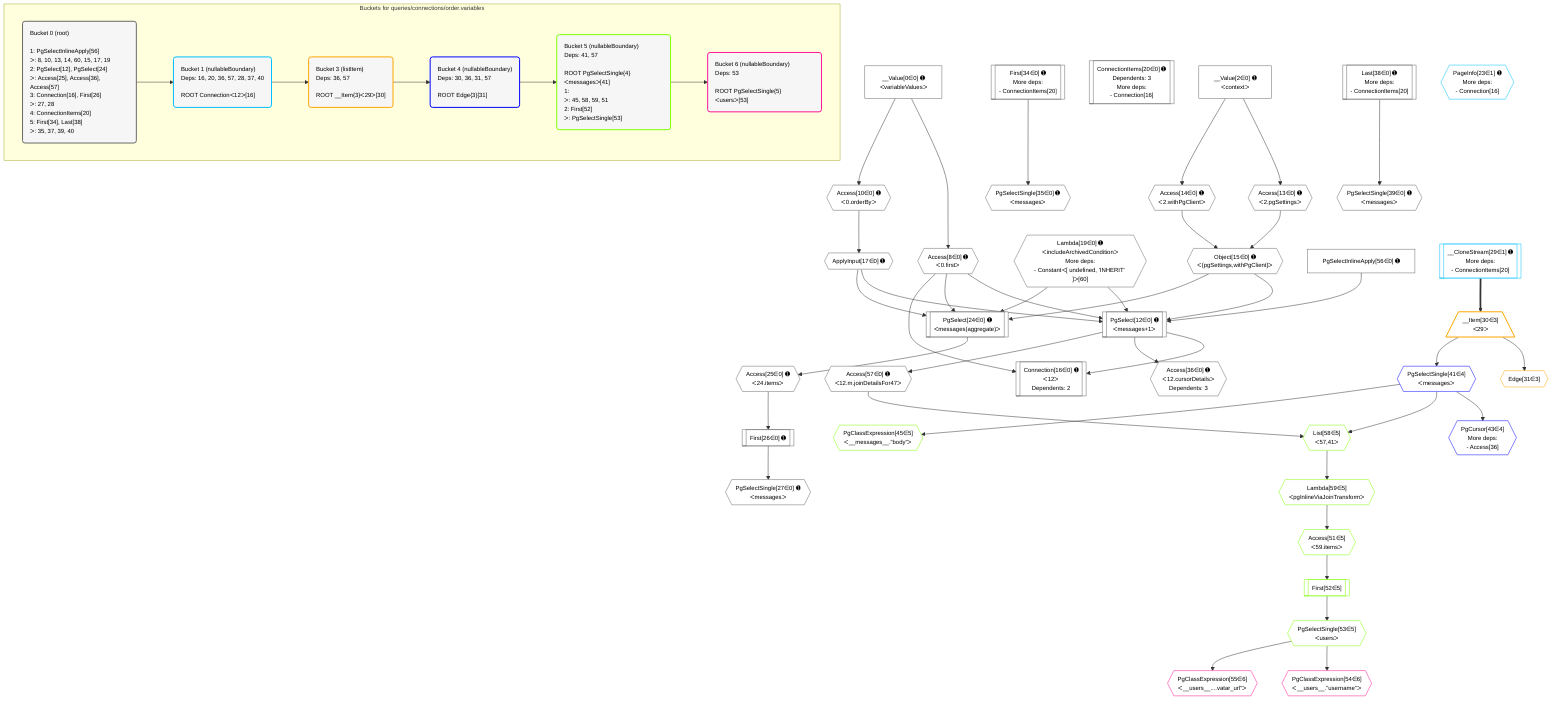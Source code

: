 %%{init: {'themeVariables': { 'fontSize': '12px'}}}%%
graph TD
    classDef path fill:#eee,stroke:#000,color:#000
    classDef plan fill:#fff,stroke-width:1px,color:#000
    classDef itemplan fill:#fff,stroke-width:2px,color:#000
    classDef unbatchedplan fill:#dff,stroke-width:1px,color:#000
    classDef sideeffectplan fill:#fcc,stroke-width:2px,color:#000
    classDef bucket fill:#f6f6f6,color:#000,stroke-width:2px,text-align:left

    subgraph "Buckets for queries/connections/order.variables"
    Bucket0("Bucket 0 (root)<br /><br />1: PgSelectInlineApply[56]<br />ᐳ: 8, 10, 13, 14, 60, 15, 17, 19<br />2: PgSelect[12], PgSelect[24]<br />ᐳ: Access[25], Access[36], Access[57]<br />3: Connection[16], First[26]<br />ᐳ: 27, 28<br />4: ConnectionItems[20]<br />5: First[34], Last[38]<br />ᐳ: 35, 37, 39, 40"):::bucket
    Bucket1("Bucket 1 (nullableBoundary)<br />Deps: 16, 20, 36, 57, 28, 37, 40<br /><br />ROOT Connectionᐸ12ᐳ[16]"):::bucket
    Bucket3("Bucket 3 (listItem)<br />Deps: 36, 57<br /><br />ROOT __Item{3}ᐸ29ᐳ[30]"):::bucket
    Bucket4("Bucket 4 (nullableBoundary)<br />Deps: 30, 36, 31, 57<br /><br />ROOT Edge{3}[31]"):::bucket
    Bucket5("Bucket 5 (nullableBoundary)<br />Deps: 41, 57<br /><br />ROOT PgSelectSingle{4}ᐸmessagesᐳ[41]<br />1: <br />ᐳ: 45, 58, 59, 51<br />2: First[52]<br />ᐳ: PgSelectSingle[53]"):::bucket
    Bucket6("Bucket 6 (nullableBoundary)<br />Deps: 53<br /><br />ROOT PgSelectSingle{5}ᐸusersᐳ[53]"):::bucket
    end
    Bucket0 --> Bucket1
    Bucket1 --> Bucket3
    Bucket3 --> Bucket4
    Bucket4 --> Bucket5
    Bucket5 --> Bucket6

    %% plan dependencies
    PgSelect12[["PgSelect[12∈0] ➊<br />ᐸmessages+1ᐳ"]]:::plan
    Object15{{"Object[15∈0] ➊<br />ᐸ{pgSettings,withPgClient}ᐳ"}}:::plan
    ApplyInput17{{"ApplyInput[17∈0] ➊"}}:::plan
    Lambda19{{"Lambda[19∈0] ➊<br />ᐸincludeArchivedConditionᐳ<br />More deps:<br />- Constantᐸ[ undefined, 'INHERIT' ]ᐳ[60]"}}:::plan
    Access8{{"Access[8∈0] ➊<br />ᐸ0.firstᐳ"}}:::plan
    PgSelectInlineApply56["PgSelectInlineApply[56∈0] ➊"]:::plan
    Object15 & ApplyInput17 & Lambda19 & Access8 & PgSelectInlineApply56 --> PgSelect12
    PgSelect24[["PgSelect[24∈0] ➊<br />ᐸmessages(aggregate)ᐳ"]]:::plan
    Object15 & ApplyInput17 & Lambda19 & Access8 --> PgSelect24
    Access13{{"Access[13∈0] ➊<br />ᐸ2.pgSettingsᐳ"}}:::plan
    Access14{{"Access[14∈0] ➊<br />ᐸ2.withPgClientᐳ"}}:::plan
    Access13 & Access14 --> Object15
    Connection16[["Connection[16∈0] ➊<br />ᐸ12ᐳ<br />Dependents: 2"]]:::plan
    PgSelect12 & Access8 --> Connection16
    __Value0["__Value[0∈0] ➊<br />ᐸvariableValuesᐳ"]:::plan
    __Value0 --> Access8
    Access10{{"Access[10∈0] ➊<br />ᐸ0.orderByᐳ"}}:::plan
    __Value0 --> Access10
    __Value2["__Value[2∈0] ➊<br />ᐸcontextᐳ"]:::plan
    __Value2 --> Access13
    __Value2 --> Access14
    Access10 --> ApplyInput17
    ConnectionItems20[["ConnectionItems[20∈0] ➊<br />Dependents: 3<br />More deps:<br />- Connection[16]"]]:::plan
    Access25{{"Access[25∈0] ➊<br />ᐸ24.itemsᐳ"}}:::plan
    PgSelect24 --> Access25
    First26[["First[26∈0] ➊"]]:::plan
    Access25 --> First26
    PgSelectSingle27{{"PgSelectSingle[27∈0] ➊<br />ᐸmessagesᐳ"}}:::plan
    First26 --> PgSelectSingle27
    First34[["First[34∈0] ➊<br />More deps:<br />- ConnectionItems[20]"]]:::plan
    PgSelectSingle35{{"PgSelectSingle[35∈0] ➊<br />ᐸmessagesᐳ"}}:::plan
    First34 --> PgSelectSingle35
    Access36{{"Access[36∈0] ➊<br />ᐸ12.cursorDetailsᐳ<br />Dependents: 3"}}:::plan
    PgSelect12 --> Access36
    Last38[["Last[38∈0] ➊<br />More deps:<br />- ConnectionItems[20]"]]:::plan
    PgSelectSingle39{{"PgSelectSingle[39∈0] ➊<br />ᐸmessagesᐳ"}}:::plan
    Last38 --> PgSelectSingle39
    Access57{{"Access[57∈0] ➊<br />ᐸ12.m.joinDetailsFor47ᐳ"}}:::plan
    PgSelect12 --> Access57
    PageInfo23{{"PageInfo[23∈1] ➊<br />More deps:<br />- Connection[16]"}}:::plan
    __CloneStream29[["__CloneStream[29∈1] ➊<br />More deps:<br />- ConnectionItems[20]"]]:::plan
    __Item30[/"__Item[30∈3]<br />ᐸ29ᐳ"\]:::itemplan
    __CloneStream29 ==> __Item30
    Edge31{{"Edge[31∈3]"}}:::plan
    __Item30 --> Edge31
    PgCursor43{{"PgCursor[43∈4]<br />More deps:<br />- Access[36]"}}:::plan
    PgSelectSingle41{{"PgSelectSingle[41∈4]<br />ᐸmessagesᐳ"}}:::plan
    PgSelectSingle41 --> PgCursor43
    __Item30 --> PgSelectSingle41
    List58{{"List[58∈5]<br />ᐸ57,41ᐳ"}}:::plan
    Access57 & PgSelectSingle41 --> List58
    PgClassExpression45{{"PgClassExpression[45∈5]<br />ᐸ__messages__.”body”ᐳ"}}:::plan
    PgSelectSingle41 --> PgClassExpression45
    Access51{{"Access[51∈5]<br />ᐸ59.itemsᐳ"}}:::plan
    Lambda59{{"Lambda[59∈5]<br />ᐸpgInlineViaJoinTransformᐳ"}}:::plan
    Lambda59 --> Access51
    First52[["First[52∈5]"]]:::plan
    Access51 --> First52
    PgSelectSingle53{{"PgSelectSingle[53∈5]<br />ᐸusersᐳ"}}:::plan
    First52 --> PgSelectSingle53
    List58 --> Lambda59
    PgClassExpression54{{"PgClassExpression[54∈6]<br />ᐸ__users__.”username”ᐳ"}}:::plan
    PgSelectSingle53 --> PgClassExpression54
    PgClassExpression55{{"PgClassExpression[55∈6]<br />ᐸ__users__....vatar_url”ᐳ"}}:::plan
    PgSelectSingle53 --> PgClassExpression55

    %% define steps
    classDef bucket0 stroke:#696969
    class Bucket0,__Value0,__Value2,Access8,Access10,PgSelect12,Access13,Access14,Object15,Connection16,ApplyInput17,Lambda19,ConnectionItems20,PgSelect24,Access25,First26,PgSelectSingle27,First34,PgSelectSingle35,Access36,Last38,PgSelectSingle39,PgSelectInlineApply56,Access57 bucket0
    classDef bucket1 stroke:#00bfff
    class Bucket1,PageInfo23,__CloneStream29 bucket1
    classDef bucket3 stroke:#ffa500
    class Bucket3,__Item30,Edge31 bucket3
    classDef bucket4 stroke:#0000ff
    class Bucket4,PgSelectSingle41,PgCursor43 bucket4
    classDef bucket5 stroke:#7fff00
    class Bucket5,PgClassExpression45,Access51,First52,PgSelectSingle53,List58,Lambda59 bucket5
    classDef bucket6 stroke:#ff1493
    class Bucket6,PgClassExpression54,PgClassExpression55 bucket6
